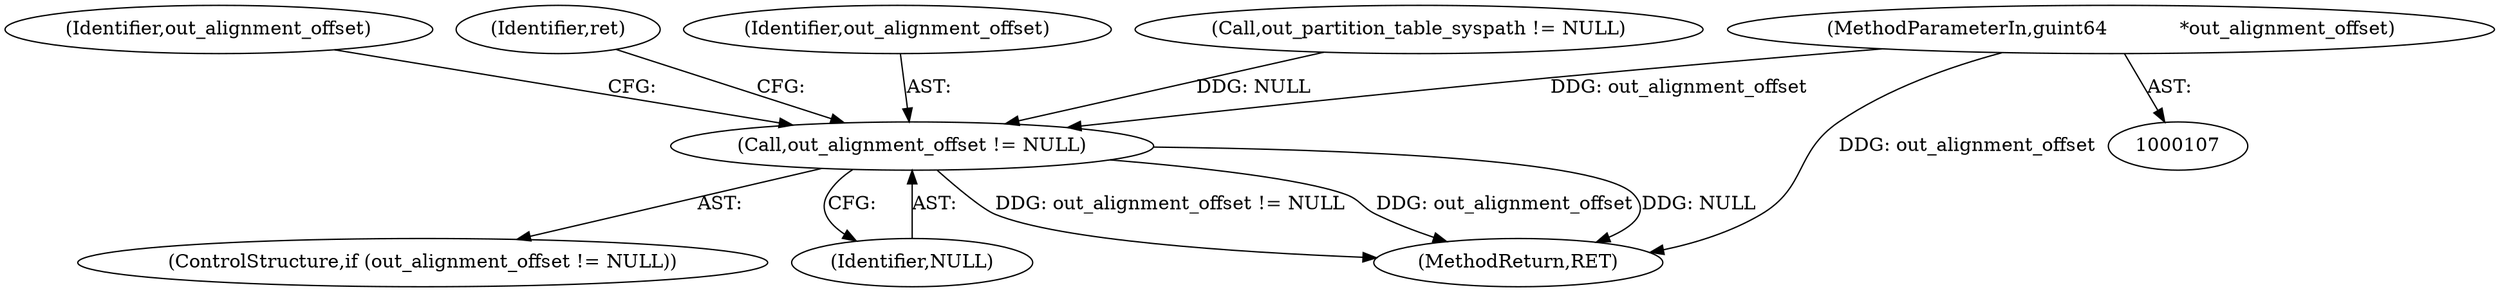 digraph "0_udisks_0fcc7cb3b66f23fac53ae08647aa0007a2bd56c4_0@pointer" {
"1000112" [label="(MethodParameterIn,guint64            *out_alignment_offset)"];
"1000437" [label="(Call,out_alignment_offset != NULL)"];
"1000436" [label="(ControlStructure,if (out_alignment_offset != NULL))"];
"1000442" [label="(Identifier,out_alignment_offset)"];
"1000439" [label="(Identifier,NULL)"];
"1000445" [label="(Identifier,ret)"];
"1000112" [label="(MethodParameterIn,guint64            *out_alignment_offset)"];
"1000438" [label="(Identifier,out_alignment_offset)"];
"1000446" [label="(MethodReturn,RET)"];
"1000426" [label="(Call,out_partition_table_syspath != NULL)"];
"1000437" [label="(Call,out_alignment_offset != NULL)"];
"1000112" -> "1000107"  [label="AST: "];
"1000112" -> "1000446"  [label="DDG: out_alignment_offset"];
"1000112" -> "1000437"  [label="DDG: out_alignment_offset"];
"1000437" -> "1000436"  [label="AST: "];
"1000437" -> "1000439"  [label="CFG: "];
"1000438" -> "1000437"  [label="AST: "];
"1000439" -> "1000437"  [label="AST: "];
"1000442" -> "1000437"  [label="CFG: "];
"1000445" -> "1000437"  [label="CFG: "];
"1000437" -> "1000446"  [label="DDG: out_alignment_offset != NULL"];
"1000437" -> "1000446"  [label="DDG: out_alignment_offset"];
"1000437" -> "1000446"  [label="DDG: NULL"];
"1000426" -> "1000437"  [label="DDG: NULL"];
}
